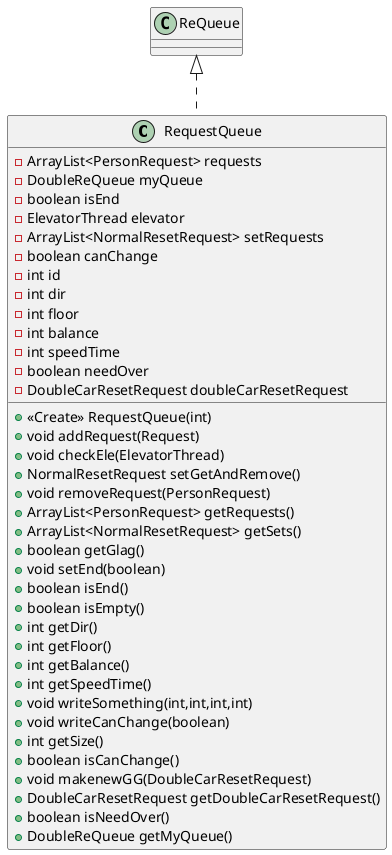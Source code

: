 @startuml
class RequestQueue {
- ArrayList<PersonRequest> requests
- DoubleReQueue myQueue
- boolean isEnd
- ElevatorThread elevator
- ArrayList<NormalResetRequest> setRequests
- boolean canChange
- int id
- int dir
- int floor
- int balance
- int speedTime
- boolean needOver
- DoubleCarResetRequest doubleCarResetRequest
+ <<Create>> RequestQueue(int)
+ void addRequest(Request)
+ void checkEle(ElevatorThread)
+ NormalResetRequest setGetAndRemove()
+ void removeRequest(PersonRequest)
+ ArrayList<PersonRequest> getRequests()
+ ArrayList<NormalResetRequest> getSets()
+ boolean getGlag()
+ void setEnd(boolean)
+ boolean isEnd()
+ boolean isEmpty()
+ int getDir()
+ int getFloor()
+ int getBalance()
+ int getSpeedTime()
+ void writeSomething(int,int,int,int)
+ void writeCanChange(boolean)
+ int getSize()
+ boolean isCanChange()
+ void makenewGG(DoubleCarResetRequest)
+ DoubleCarResetRequest getDoubleCarResetRequest()
+ boolean isNeedOver()
+ DoubleReQueue getMyQueue()
}




ReQueue <|.. RequestQueue
@enduml